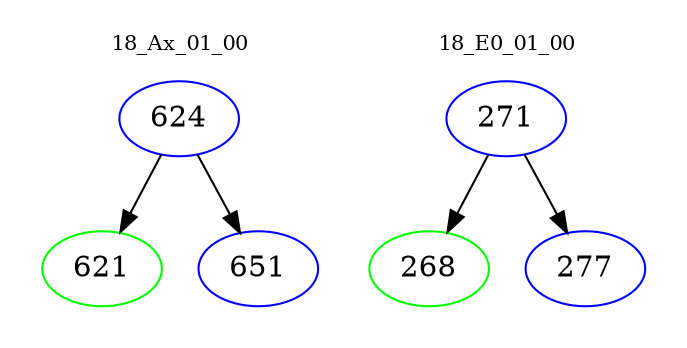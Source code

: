digraph{
subgraph cluster_0 {
color = white
label = "18_Ax_01_00";
fontsize=10;
T0_624 [label="624", color="blue"]
T0_624 -> T0_621 [color="black"]
T0_621 [label="621", color="green"]
T0_624 -> T0_651 [color="black"]
T0_651 [label="651", color="blue"]
}
subgraph cluster_1 {
color = white
label = "18_E0_01_00";
fontsize=10;
T1_271 [label="271", color="blue"]
T1_271 -> T1_268 [color="black"]
T1_268 [label="268", color="green"]
T1_271 -> T1_277 [color="black"]
T1_277 [label="277", color="blue"]
}
}
